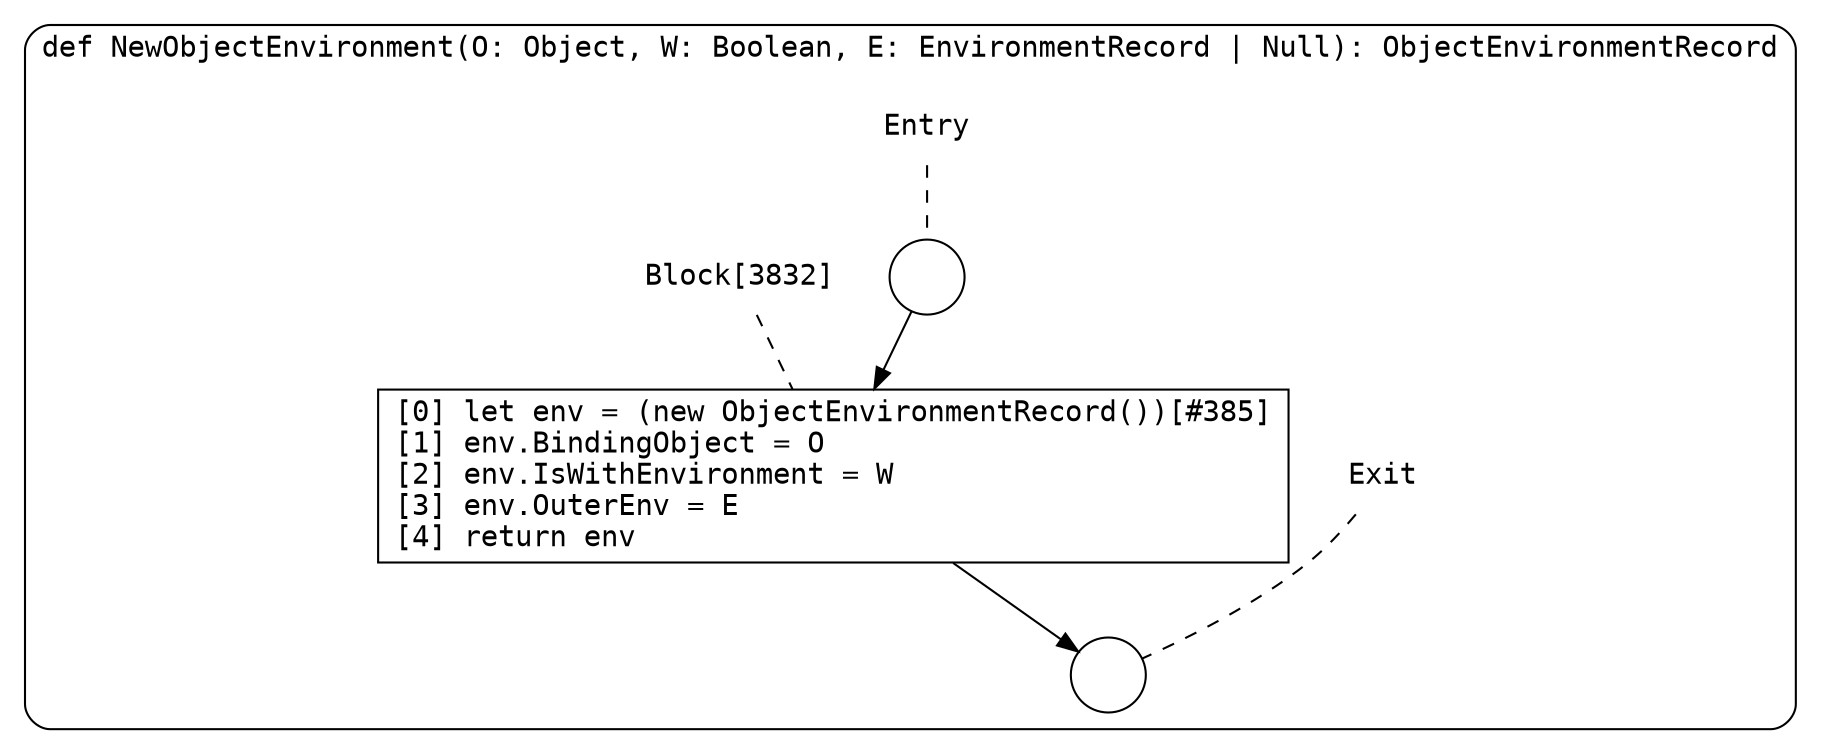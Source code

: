 digraph {
  graph [fontname = "Consolas"]
  node [fontname = "Consolas"]
  edge [fontname = "Consolas"]
  subgraph cluster1022 {
    label = "def NewObjectEnvironment(O: Object, W: Boolean, E: EnvironmentRecord | Null): ObjectEnvironmentRecord"
    style = rounded
    cluster1022_entry_name [shape=none, label=<<font color="black">Entry</font>>]
    cluster1022_entry_name -> cluster1022_entry [arrowhead=none, color="black", style=dashed]
    cluster1022_entry [shape=circle label=" " color="black" fillcolor="white" style=filled]
    cluster1022_entry -> node3832 [color="black"]
    cluster1022_exit_name [shape=none, label=<<font color="black">Exit</font>>]
    cluster1022_exit_name -> cluster1022_exit [arrowhead=none, color="black", style=dashed]
    cluster1022_exit [shape=circle label=" " color="black" fillcolor="white" style=filled]
    node3832_name [shape=none, label=<<font color="black">Block[3832]</font>>]
    node3832_name -> node3832 [arrowhead=none, color="black", style=dashed]
    node3832 [shape=box, label=<<font color="black">[0] let env = (new ObjectEnvironmentRecord())[#385]<BR ALIGN="LEFT"/>[1] env.BindingObject = O<BR ALIGN="LEFT"/>[2] env.IsWithEnvironment = W<BR ALIGN="LEFT"/>[3] env.OuterEnv = E<BR ALIGN="LEFT"/>[4] return env<BR ALIGN="LEFT"/></font>> color="black" fillcolor="white", style=filled]
    node3832 -> cluster1022_exit [color="black"]
  }
}